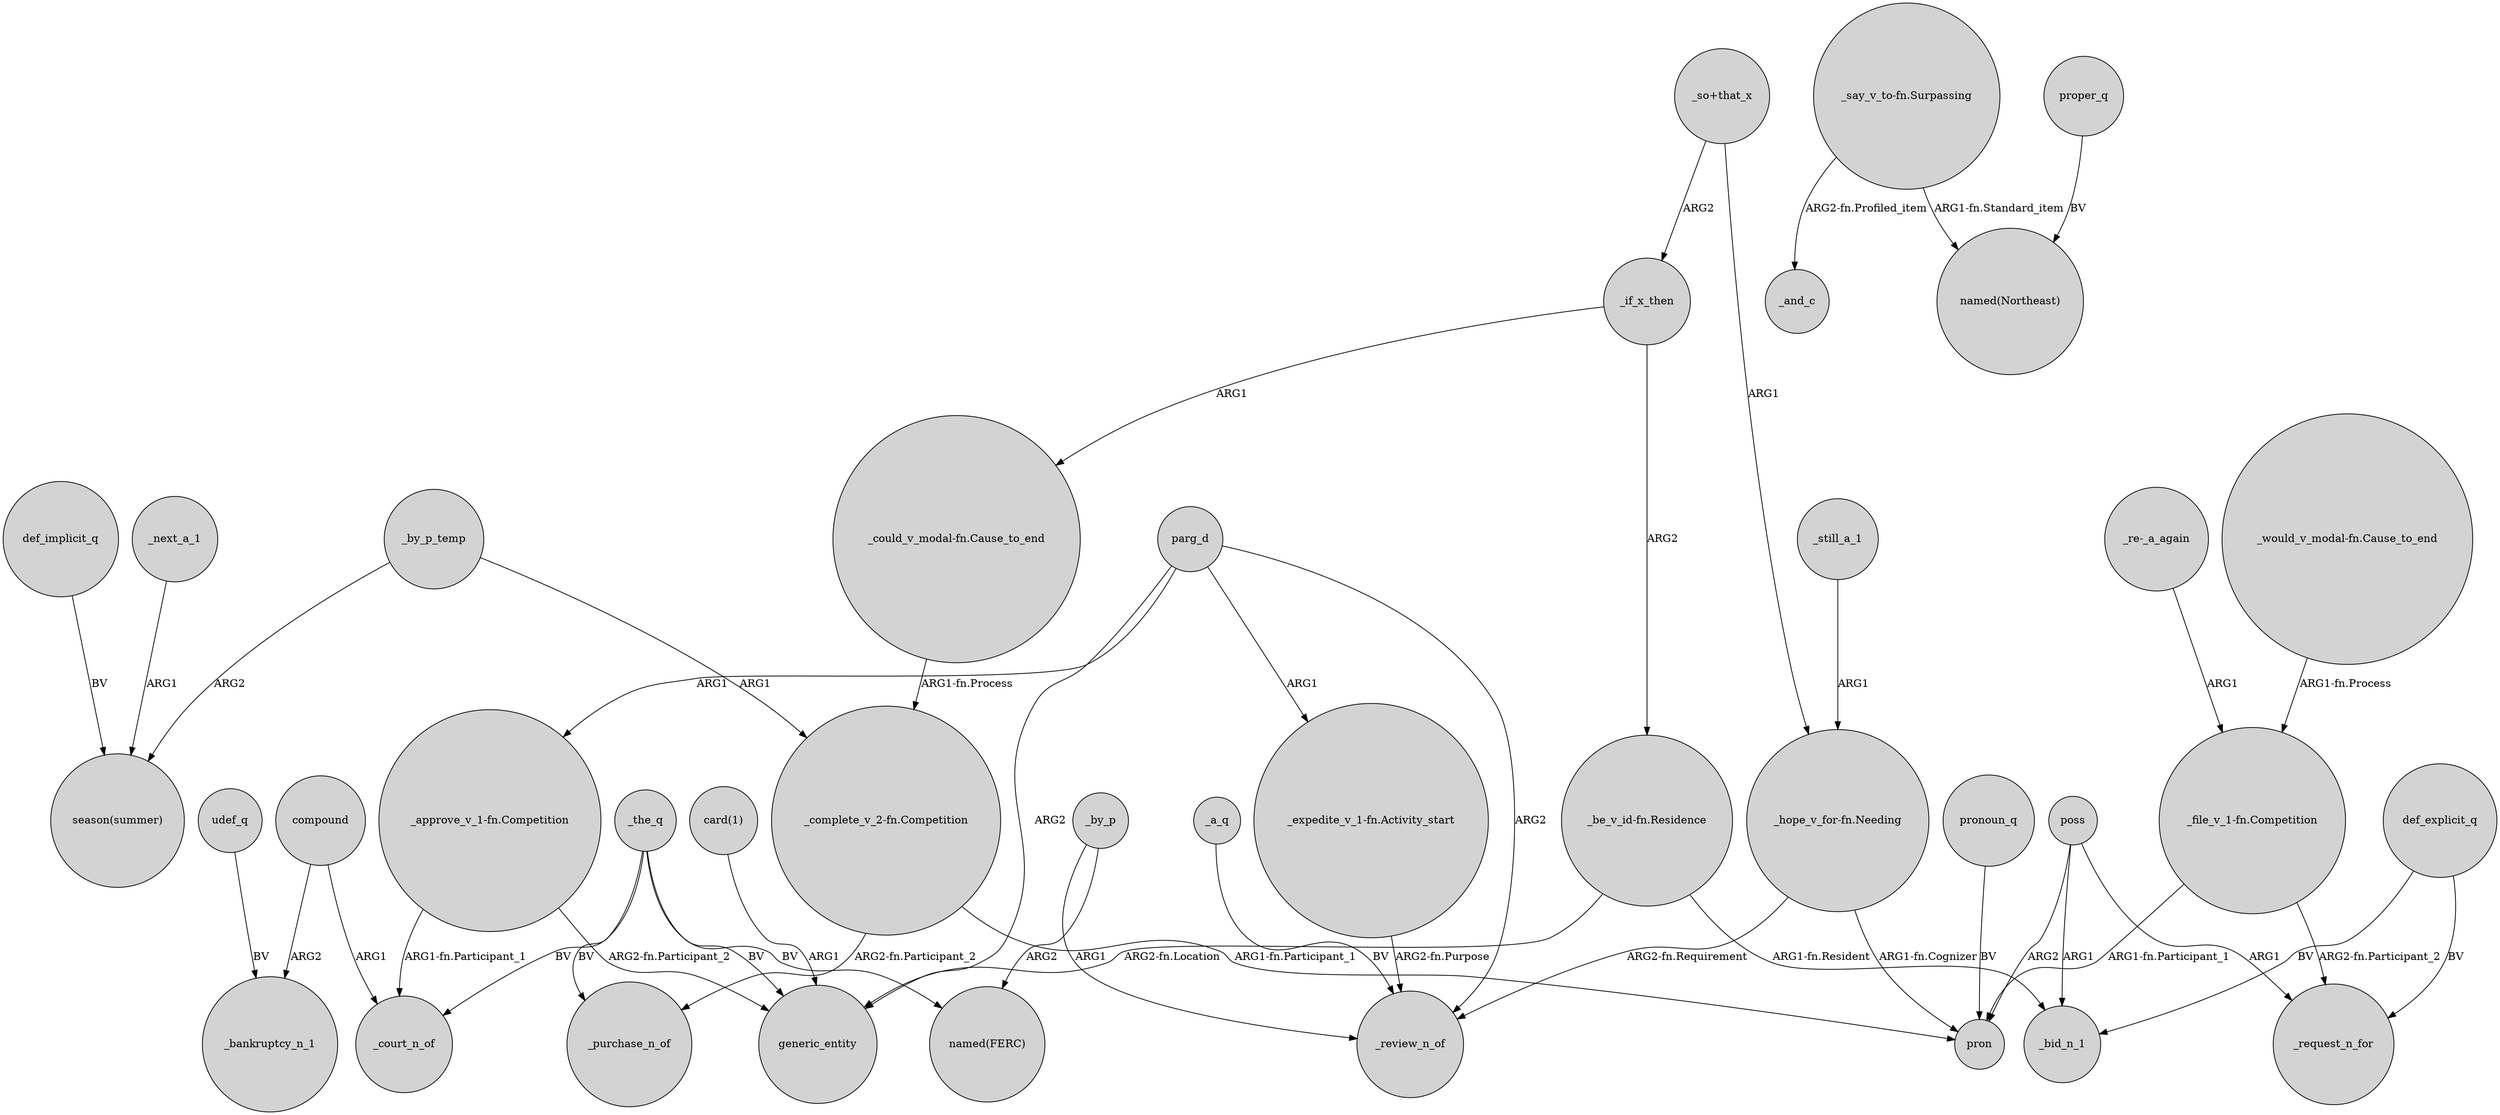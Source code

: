 digraph {
	node [shape=circle style=filled]
	_by_p_temp -> "season(summer)" [label=ARG2]
	parg_d -> "_approve_v_1-fn.Competition" [label=ARG1]
	def_explicit_q -> _request_n_for [label=BV]
	"_be_v_id-fn.Residence" -> generic_entity [label="ARG2-fn.Location"]
	_the_q -> "named(FERC)" [label=BV]
	"_so+that_x" -> "_hope_v_for-fn.Needing" [label=ARG1]
	_the_q -> _purchase_n_of [label=BV]
	def_explicit_q -> _bid_n_1 [label=BV]
	_by_p_temp -> "_complete_v_2-fn.Competition" [label=ARG1]
	"_approve_v_1-fn.Competition" -> generic_entity [label="ARG2-fn.Participant_2"]
	"_hope_v_for-fn.Needing" -> pron [label="ARG1-fn.Cognizer"]
	compound -> _court_n_of [label=ARG1]
	poss -> _request_n_for [label=ARG1]
	parg_d -> generic_entity [label=ARG2]
	parg_d -> "_expedite_v_1-fn.Activity_start" [label=ARG1]
	_if_x_then -> "_could_v_modal-fn.Cause_to_end" [label=ARG1]
	"_re-_a_again" -> "_file_v_1-fn.Competition" [label=ARG1]
	"_say_v_to-fn.Surpassing" -> _and_c [label="ARG2-fn.Profiled_item"]
	"_be_v_id-fn.Residence" -> _bid_n_1 [label="ARG1-fn.Resident"]
	_still_a_1 -> "_hope_v_for-fn.Needing" [label=ARG1]
	parg_d -> _review_n_of [label=ARG2]
	_by_p -> "named(FERC)" [label=ARG2]
	compound -> _bankruptcy_n_1 [label=ARG2]
	_the_q -> generic_entity [label=BV]
	"_complete_v_2-fn.Competition" -> _purchase_n_of [label="ARG2-fn.Participant_2"]
	_if_x_then -> "_be_v_id-fn.Residence" [label=ARG2]
	"_would_v_modal-fn.Cause_to_end" -> "_file_v_1-fn.Competition" [label="ARG1-fn.Process"]
	"_say_v_to-fn.Surpassing" -> "named(Northeast)" [label="ARG1-fn.Standard_item"]
	"card(1)" -> generic_entity [label=ARG1]
	"_expedite_v_1-fn.Activity_start" -> _review_n_of [label="ARG2-fn.Purpose"]
	poss -> _bid_n_1 [label=ARG1]
	poss -> pron [label=ARG2]
	_the_q -> _court_n_of [label=BV]
	"_complete_v_2-fn.Competition" -> pron [label="ARG1-fn.Participant_1"]
	_by_p -> _review_n_of [label=ARG1]
	udef_q -> _bankruptcy_n_1 [label=BV]
	"_approve_v_1-fn.Competition" -> _court_n_of [label="ARG1-fn.Participant_1"]
	"_file_v_1-fn.Competition" -> pron [label="ARG1-fn.Participant_1"]
	pronoun_q -> pron [label=BV]
	"_hope_v_for-fn.Needing" -> _review_n_of [label="ARG2-fn.Requirement"]
	"_could_v_modal-fn.Cause_to_end" -> "_complete_v_2-fn.Competition" [label="ARG1-fn.Process"]
	def_implicit_q -> "season(summer)" [label=BV]
	_a_q -> _review_n_of [label=BV]
	"_so+that_x" -> _if_x_then [label=ARG2]
	proper_q -> "named(Northeast)" [label=BV]
	_next_a_1 -> "season(summer)" [label=ARG1]
	"_file_v_1-fn.Competition" -> _request_n_for [label="ARG2-fn.Participant_2"]
}
